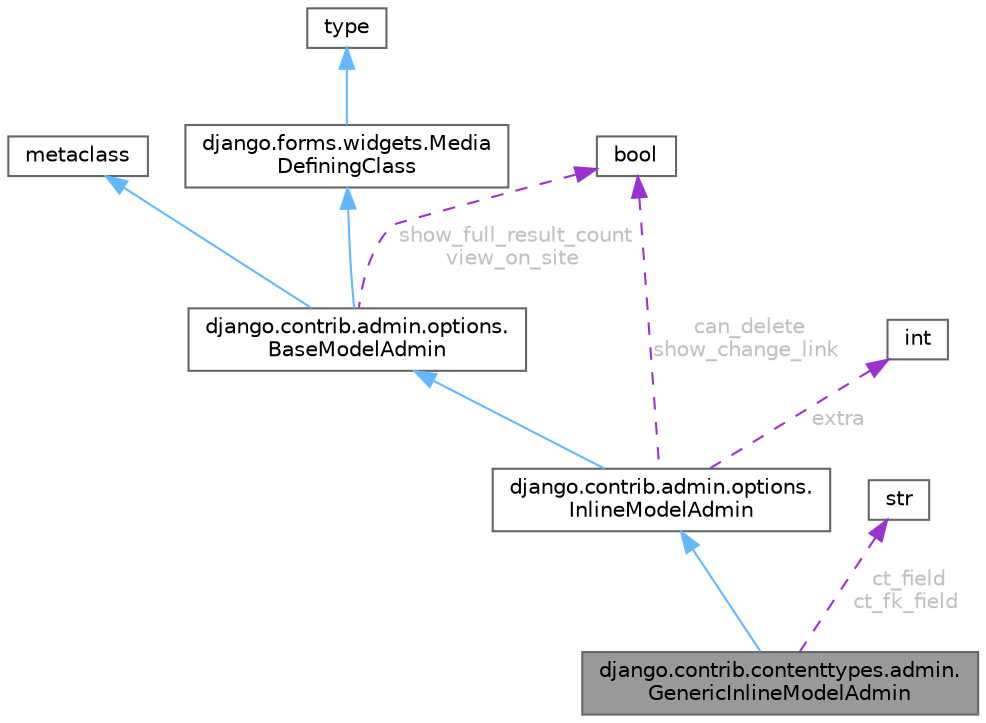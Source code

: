 digraph "django.contrib.contenttypes.admin.GenericInlineModelAdmin"
{
 // LATEX_PDF_SIZE
  bgcolor="transparent";
  edge [fontname=Helvetica,fontsize=10,labelfontname=Helvetica,labelfontsize=10];
  node [fontname=Helvetica,fontsize=10,shape=box,height=0.2,width=0.4];
  Node1 [id="Node000001",label="django.contrib.contenttypes.admin.\lGenericInlineModelAdmin",height=0.2,width=0.4,color="gray40", fillcolor="grey60", style="filled", fontcolor="black",tooltip=" "];
  Node2 -> Node1 [id="edge10_Node000001_Node000002",dir="back",color="steelblue1",style="solid",tooltip=" "];
  Node2 [id="Node000002",label="django.contrib.admin.options.\lInlineModelAdmin",height=0.2,width=0.4,color="gray40", fillcolor="white", style="filled",URL="$classdjango_1_1contrib_1_1admin_1_1options_1_1InlineModelAdmin.html",tooltip=" "];
  Node3 -> Node2 [id="edge11_Node000002_Node000003",dir="back",color="steelblue1",style="solid",tooltip=" "];
  Node3 [id="Node000003",label="django.contrib.admin.options.\lBaseModelAdmin",height=0.2,width=0.4,color="gray40", fillcolor="white", style="filled",URL="$classdjango_1_1contrib_1_1admin_1_1options_1_1BaseModelAdmin.html",tooltip=" "];
  Node4 -> Node3 [id="edge12_Node000003_Node000004",dir="back",color="steelblue1",style="solid",tooltip=" "];
  Node4 [id="Node000004",label="metaclass",height=0.2,width=0.4,color="gray40", fillcolor="white", style="filled",tooltip=" "];
  Node5 -> Node3 [id="edge13_Node000003_Node000005",dir="back",color="steelblue1",style="solid",tooltip=" "];
  Node5 [id="Node000005",label="django.forms.widgets.Media\lDefiningClass",height=0.2,width=0.4,color="gray40", fillcolor="white", style="filled",URL="$classdjango_1_1forms_1_1widgets_1_1MediaDefiningClass.html",tooltip=" "];
  Node6 -> Node5 [id="edge14_Node000005_Node000006",dir="back",color="steelblue1",style="solid",tooltip=" "];
  Node6 [id="Node000006",label="type",height=0.2,width=0.4,color="gray40", fillcolor="white", style="filled",tooltip=" "];
  Node7 -> Node3 [id="edge15_Node000003_Node000007",dir="back",color="darkorchid3",style="dashed",tooltip=" ",label=" show_full_result_count\nview_on_site",fontcolor="grey" ];
  Node7 [id="Node000007",label="bool",height=0.2,width=0.4,color="gray40", fillcolor="white", style="filled",tooltip=" "];
  Node8 -> Node2 [id="edge16_Node000002_Node000008",dir="back",color="darkorchid3",style="dashed",tooltip=" ",label=" extra",fontcolor="grey" ];
  Node8 [id="Node000008",label="int",height=0.2,width=0.4,color="gray40", fillcolor="white", style="filled",tooltip=" "];
  Node7 -> Node2 [id="edge17_Node000002_Node000007",dir="back",color="darkorchid3",style="dashed",tooltip=" ",label=" can_delete\nshow_change_link",fontcolor="grey" ];
  Node9 -> Node1 [id="edge18_Node000001_Node000009",dir="back",color="darkorchid3",style="dashed",tooltip=" ",label=" ct_field\nct_fk_field",fontcolor="grey" ];
  Node9 [id="Node000009",label="str",height=0.2,width=0.4,color="gray40", fillcolor="white", style="filled",tooltip=" "];
}
